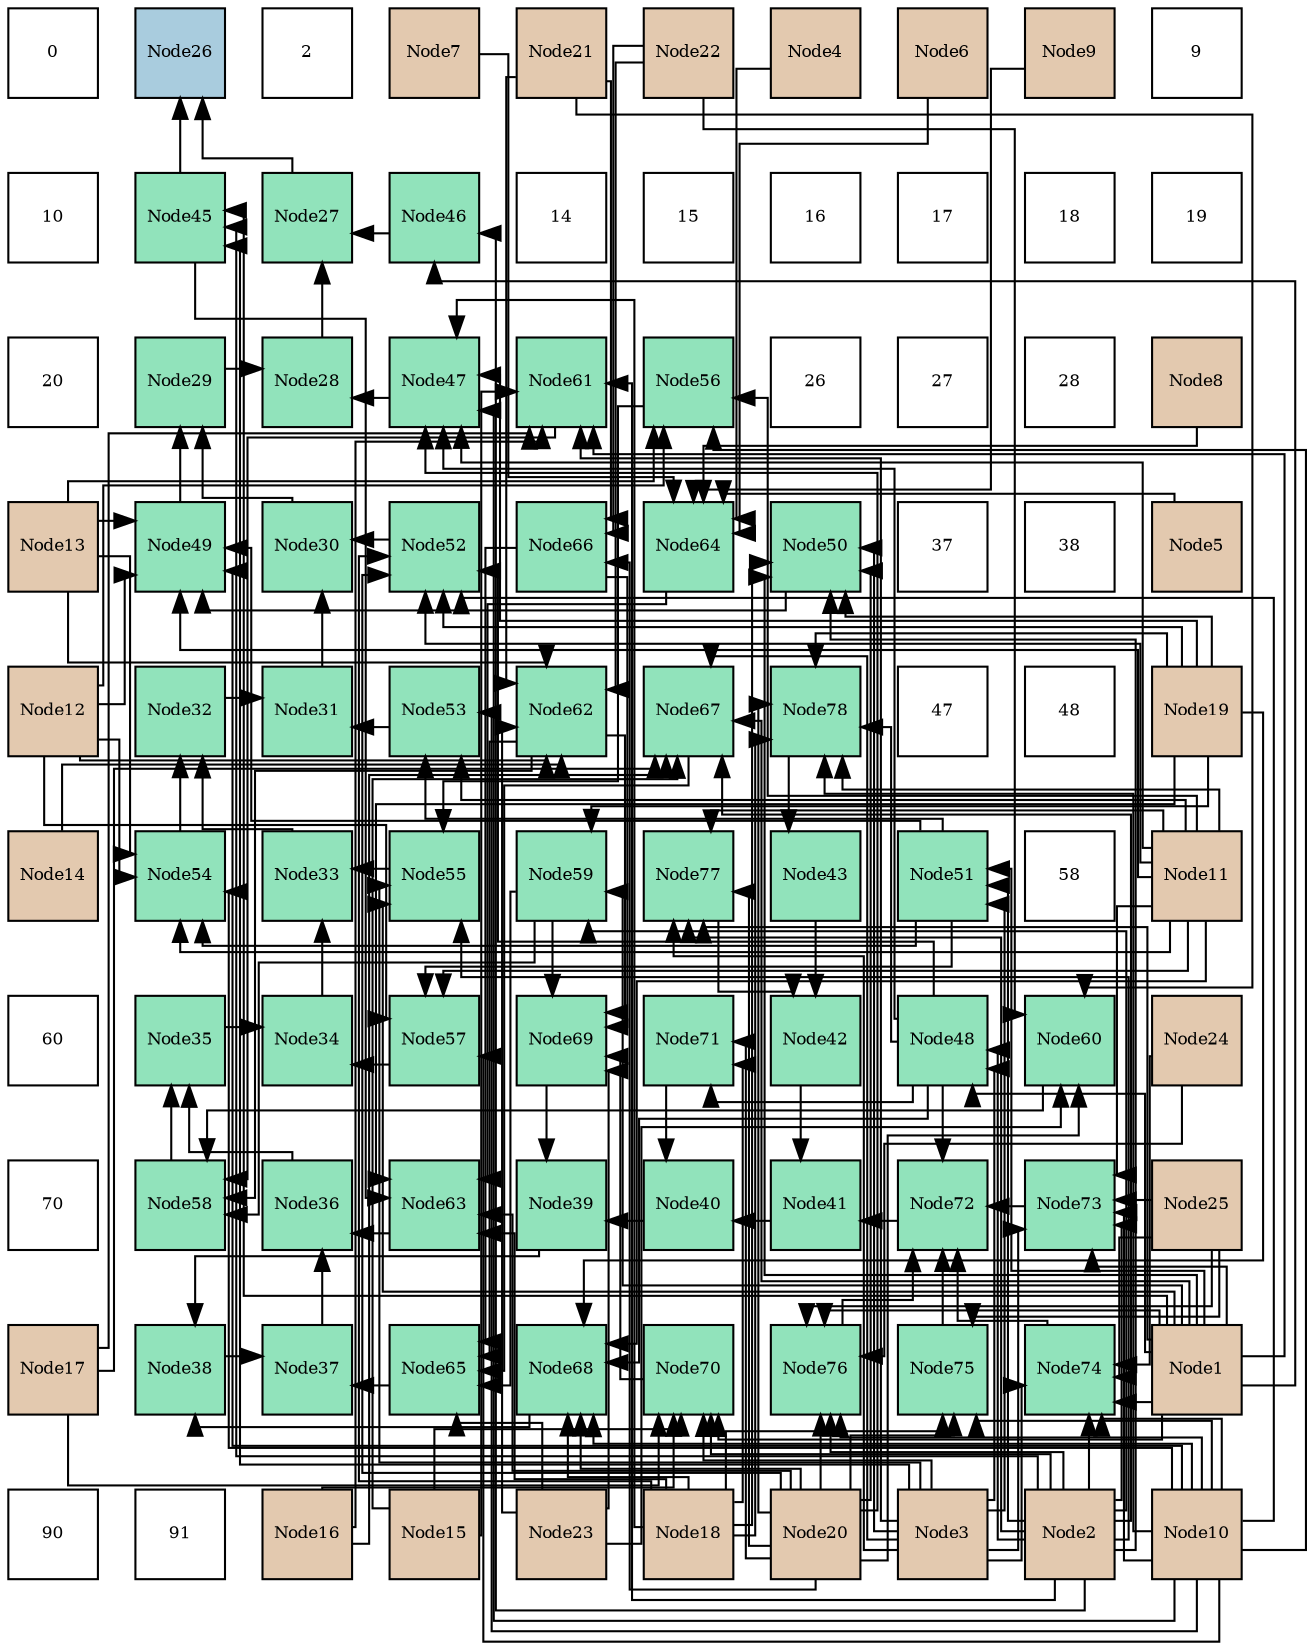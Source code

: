 digraph layout{
 rankdir=TB;
 splines=ortho;
 node [style=filled shape=square fixedsize=true width=0.6];
0[label="0", fontsize=8, fillcolor="#ffffff"];
1[label="Node26", fontsize=8, fillcolor="#a9ccde"];
2[label="2", fontsize=8, fillcolor="#ffffff"];
3[label="Node7", fontsize=8, fillcolor="#e3c9af"];
4[label="Node21", fontsize=8, fillcolor="#e3c9af"];
5[label="Node22", fontsize=8, fillcolor="#e3c9af"];
6[label="Node4", fontsize=8, fillcolor="#e3c9af"];
7[label="Node6", fontsize=8, fillcolor="#e3c9af"];
8[label="Node9", fontsize=8, fillcolor="#e3c9af"];
9[label="9", fontsize=8, fillcolor="#ffffff"];
10[label="10", fontsize=8, fillcolor="#ffffff"];
11[label="Node45", fontsize=8, fillcolor="#91e3bb"];
12[label="Node27", fontsize=8, fillcolor="#91e3bb"];
13[label="Node46", fontsize=8, fillcolor="#91e3bb"];
14[label="14", fontsize=8, fillcolor="#ffffff"];
15[label="15", fontsize=8, fillcolor="#ffffff"];
16[label="16", fontsize=8, fillcolor="#ffffff"];
17[label="17", fontsize=8, fillcolor="#ffffff"];
18[label="18", fontsize=8, fillcolor="#ffffff"];
19[label="19", fontsize=8, fillcolor="#ffffff"];
20[label="20", fontsize=8, fillcolor="#ffffff"];
21[label="Node29", fontsize=8, fillcolor="#91e3bb"];
22[label="Node28", fontsize=8, fillcolor="#91e3bb"];
23[label="Node47", fontsize=8, fillcolor="#91e3bb"];
24[label="Node61", fontsize=8, fillcolor="#91e3bb"];
25[label="Node56", fontsize=8, fillcolor="#91e3bb"];
26[label="26", fontsize=8, fillcolor="#ffffff"];
27[label="27", fontsize=8, fillcolor="#ffffff"];
28[label="28", fontsize=8, fillcolor="#ffffff"];
29[label="Node8", fontsize=8, fillcolor="#e3c9af"];
30[label="Node13", fontsize=8, fillcolor="#e3c9af"];
31[label="Node49", fontsize=8, fillcolor="#91e3bb"];
32[label="Node30", fontsize=8, fillcolor="#91e3bb"];
33[label="Node52", fontsize=8, fillcolor="#91e3bb"];
34[label="Node66", fontsize=8, fillcolor="#91e3bb"];
35[label="Node64", fontsize=8, fillcolor="#91e3bb"];
36[label="Node50", fontsize=8, fillcolor="#91e3bb"];
37[label="37", fontsize=8, fillcolor="#ffffff"];
38[label="38", fontsize=8, fillcolor="#ffffff"];
39[label="Node5", fontsize=8, fillcolor="#e3c9af"];
40[label="Node12", fontsize=8, fillcolor="#e3c9af"];
41[label="Node32", fontsize=8, fillcolor="#91e3bb"];
42[label="Node31", fontsize=8, fillcolor="#91e3bb"];
43[label="Node53", fontsize=8, fillcolor="#91e3bb"];
44[label="Node62", fontsize=8, fillcolor="#91e3bb"];
45[label="Node67", fontsize=8, fillcolor="#91e3bb"];
46[label="Node78", fontsize=8, fillcolor="#91e3bb"];
47[label="47", fontsize=8, fillcolor="#ffffff"];
48[label="48", fontsize=8, fillcolor="#ffffff"];
49[label="Node19", fontsize=8, fillcolor="#e3c9af"];
50[label="Node14", fontsize=8, fillcolor="#e3c9af"];
51[label="Node54", fontsize=8, fillcolor="#91e3bb"];
52[label="Node33", fontsize=8, fillcolor="#91e3bb"];
53[label="Node55", fontsize=8, fillcolor="#91e3bb"];
54[label="Node59", fontsize=8, fillcolor="#91e3bb"];
55[label="Node77", fontsize=8, fillcolor="#91e3bb"];
56[label="Node43", fontsize=8, fillcolor="#91e3bb"];
57[label="Node51", fontsize=8, fillcolor="#91e3bb"];
58[label="58", fontsize=8, fillcolor="#ffffff"];
59[label="Node11", fontsize=8, fillcolor="#e3c9af"];
60[label="60", fontsize=8, fillcolor="#ffffff"];
61[label="Node35", fontsize=8, fillcolor="#91e3bb"];
62[label="Node34", fontsize=8, fillcolor="#91e3bb"];
63[label="Node57", fontsize=8, fillcolor="#91e3bb"];
64[label="Node69", fontsize=8, fillcolor="#91e3bb"];
65[label="Node71", fontsize=8, fillcolor="#91e3bb"];
66[label="Node42", fontsize=8, fillcolor="#91e3bb"];
67[label="Node48", fontsize=8, fillcolor="#91e3bb"];
68[label="Node60", fontsize=8, fillcolor="#91e3bb"];
69[label="Node24", fontsize=8, fillcolor="#e3c9af"];
70[label="70", fontsize=8, fillcolor="#ffffff"];
71[label="Node58", fontsize=8, fillcolor="#91e3bb"];
72[label="Node36", fontsize=8, fillcolor="#91e3bb"];
73[label="Node63", fontsize=8, fillcolor="#91e3bb"];
74[label="Node39", fontsize=8, fillcolor="#91e3bb"];
75[label="Node40", fontsize=8, fillcolor="#91e3bb"];
76[label="Node41", fontsize=8, fillcolor="#91e3bb"];
77[label="Node72", fontsize=8, fillcolor="#91e3bb"];
78[label="Node73", fontsize=8, fillcolor="#91e3bb"];
79[label="Node25", fontsize=8, fillcolor="#e3c9af"];
80[label="Node17", fontsize=8, fillcolor="#e3c9af"];
81[label="Node38", fontsize=8, fillcolor="#91e3bb"];
82[label="Node37", fontsize=8, fillcolor="#91e3bb"];
83[label="Node65", fontsize=8, fillcolor="#91e3bb"];
84[label="Node68", fontsize=8, fillcolor="#91e3bb"];
85[label="Node70", fontsize=8, fillcolor="#91e3bb"];
86[label="Node76", fontsize=8, fillcolor="#91e3bb"];
87[label="Node75", fontsize=8, fillcolor="#91e3bb"];
88[label="Node74", fontsize=8, fillcolor="#91e3bb"];
89[label="Node1", fontsize=8, fillcolor="#e3c9af"];
90[label="90", fontsize=8, fillcolor="#ffffff"];
91[label="91", fontsize=8, fillcolor="#ffffff"];
92[label="Node16", fontsize=8, fillcolor="#e3c9af"];
93[label="Node15", fontsize=8, fillcolor="#e3c9af"];
94[label="Node23", fontsize=8, fillcolor="#e3c9af"];
95[label="Node18", fontsize=8, fillcolor="#e3c9af"];
96[label="Node20", fontsize=8, fillcolor="#e3c9af"];
97[label="Node3", fontsize=8, fillcolor="#e3c9af"];
98[label="Node2", fontsize=8, fillcolor="#e3c9af"];
99[label="Node10", fontsize=8, fillcolor="#e3c9af"];
edge [constraint=false, style=vis];12 -> 1;
11 -> 1;
22 -> 12;
13 -> 12;
21 -> 22;
23 -> 22;
32 -> 21;
31 -> 21;
42 -> 32;
33 -> 32;
41 -> 42;
43 -> 42;
52 -> 41;
51 -> 41;
62 -> 52;
53 -> 52;
61 -> 62;
63 -> 62;
72 -> 61;
71 -> 61;
82 -> 72;
73 -> 72;
81 -> 82;
83 -> 82;
74 -> 81;
84 -> 81;
75 -> 74;
64 -> 74;
76 -> 75;
65 -> 75;
66 -> 76;
77 -> 76;
56 -> 66;
55 -> 66;
46 -> 56;
67 -> 23;
99 -> 23;
59 -> 23;
95 -> 23;
49 -> 23;
96 -> 23;
36 -> 31;
57 -> 31;
99 -> 31;
59 -> 31;
40 -> 31;
30 -> 31;
67 -> 33;
99 -> 33;
59 -> 33;
95 -> 33;
49 -> 33;
96 -> 33;
57 -> 43;
99 -> 43;
59 -> 43;
57 -> 51;
99 -> 51;
59 -> 51;
40 -> 51;
30 -> 51;
25 -> 53;
89 -> 53;
98 -> 53;
97 -> 53;
57 -> 63;
99 -> 63;
59 -> 63;
40 -> 63;
54 -> 71;
68 -> 71;
24 -> 71;
44 -> 71;
11 -> 73;
35 -> 73;
95 -> 73;
49 -> 73;
96 -> 73;
54 -> 83;
44 -> 83;
34 -> 83;
45 -> 83;
94 -> 83;
67 -> 84;
99 -> 84;
59 -> 84;
95 -> 84;
49 -> 84;
96 -> 84;
54 -> 64;
44 -> 64;
34 -> 64;
85 -> 64;
94 -> 64;
67 -> 65;
95 -> 65;
96 -> 65;
67 -> 77;
78 -> 77;
88 -> 77;
87 -> 77;
86 -> 77;
67 -> 46;
99 -> 46;
59 -> 46;
95 -> 46;
49 -> 46;
96 -> 46;
89 -> 11;
98 -> 11;
97 -> 11;
89 -> 13;
98 -> 13;
89 -> 67;
98 -> 67;
97 -> 67;
89 -> 36;
98 -> 36;
97 -> 36;
95 -> 36;
49 -> 36;
96 -> 36;
89 -> 57;
98 -> 57;
97 -> 57;
99 -> 25;
59 -> 25;
40 -> 25;
30 -> 25;
89 -> 54;
98 -> 54;
49 -> 54;
96 -> 68;
4 -> 68;
5 -> 68;
94 -> 68;
89 -> 24;
98 -> 24;
97 -> 24;
93 -> 24;
92 -> 24;
80 -> 24;
40 -> 44;
30 -> 44;
50 -> 44;
4 -> 44;
5 -> 44;
94 -> 44;
6 -> 35;
39 -> 35;
7 -> 35;
3 -> 35;
29 -> 35;
8 -> 35;
96 -> 34;
4 -> 34;
5 -> 34;
89 -> 45;
98 -> 45;
97 -> 45;
93 -> 45;
92 -> 45;
80 -> 45;
89 -> 85;
98 -> 85;
97 -> 85;
93 -> 85;
92 -> 85;
80 -> 85;
89 -> 78;
98 -> 78;
97 -> 78;
99 -> 78;
59 -> 78;
79 -> 78;
89 -> 88;
98 -> 88;
97 -> 88;
99 -> 88;
69 -> 88;
79 -> 88;
99 -> 87;
95 -> 87;
96 -> 87;
79 -> 87;
89 -> 86;
98 -> 86;
99 -> 86;
96 -> 86;
69 -> 86;
79 -> 86;
89 -> 55;
98 -> 55;
97 -> 55;
59 -> 55;
96 -> 55;
edge [constraint=true, style=invis];
0 -> 10 -> 20 -> 30 -> 40 -> 50 -> 60 -> 70 -> 80 -> 90;
1 -> 11 -> 21 -> 31 -> 41 -> 51 -> 61 -> 71 -> 81 -> 91;
2 -> 12 -> 22 -> 32 -> 42 -> 52 -> 62 -> 72 -> 82 -> 92;
3 -> 13 -> 23 -> 33 -> 43 -> 53 -> 63 -> 73 -> 83 -> 93;
4 -> 14 -> 24 -> 34 -> 44 -> 54 -> 64 -> 74 -> 84 -> 94;
5 -> 15 -> 25 -> 35 -> 45 -> 55 -> 65 -> 75 -> 85 -> 95;
6 -> 16 -> 26 -> 36 -> 46 -> 56 -> 66 -> 76 -> 86 -> 96;
7 -> 17 -> 27 -> 37 -> 47 -> 57 -> 67 -> 77 -> 87 -> 97;
8 -> 18 -> 28 -> 38 -> 48 -> 58 -> 68 -> 78 -> 88 -> 98;
9 -> 19 -> 29 -> 39 -> 49 -> 59 -> 69 -> 79 -> 89 -> 99;
rank = same {0 -> 1 -> 2 -> 3 -> 4 -> 5 -> 6 -> 7 -> 8 -> 9};
rank = same {10 -> 11 -> 12 -> 13 -> 14 -> 15 -> 16 -> 17 -> 18 -> 19};
rank = same {20 -> 21 -> 22 -> 23 -> 24 -> 25 -> 26 -> 27 -> 28 -> 29};
rank = same {30 -> 31 -> 32 -> 33 -> 34 -> 35 -> 36 -> 37 -> 38 -> 39};
rank = same {40 -> 41 -> 42 -> 43 -> 44 -> 45 -> 46 -> 47 -> 48 -> 49};
rank = same {50 -> 51 -> 52 -> 53 -> 54 -> 55 -> 56 -> 57 -> 58 -> 59};
rank = same {60 -> 61 -> 62 -> 63 -> 64 -> 65 -> 66 -> 67 -> 68 -> 69};
rank = same {70 -> 71 -> 72 -> 73 -> 74 -> 75 -> 76 -> 77 -> 78 -> 79};
rank = same {80 -> 81 -> 82 -> 83 -> 84 -> 85 -> 86 -> 87 -> 88 -> 89};
rank = same {90 -> 91 -> 92 -> 93 -> 94 -> 95 -> 96 -> 97 -> 98 -> 99};
}